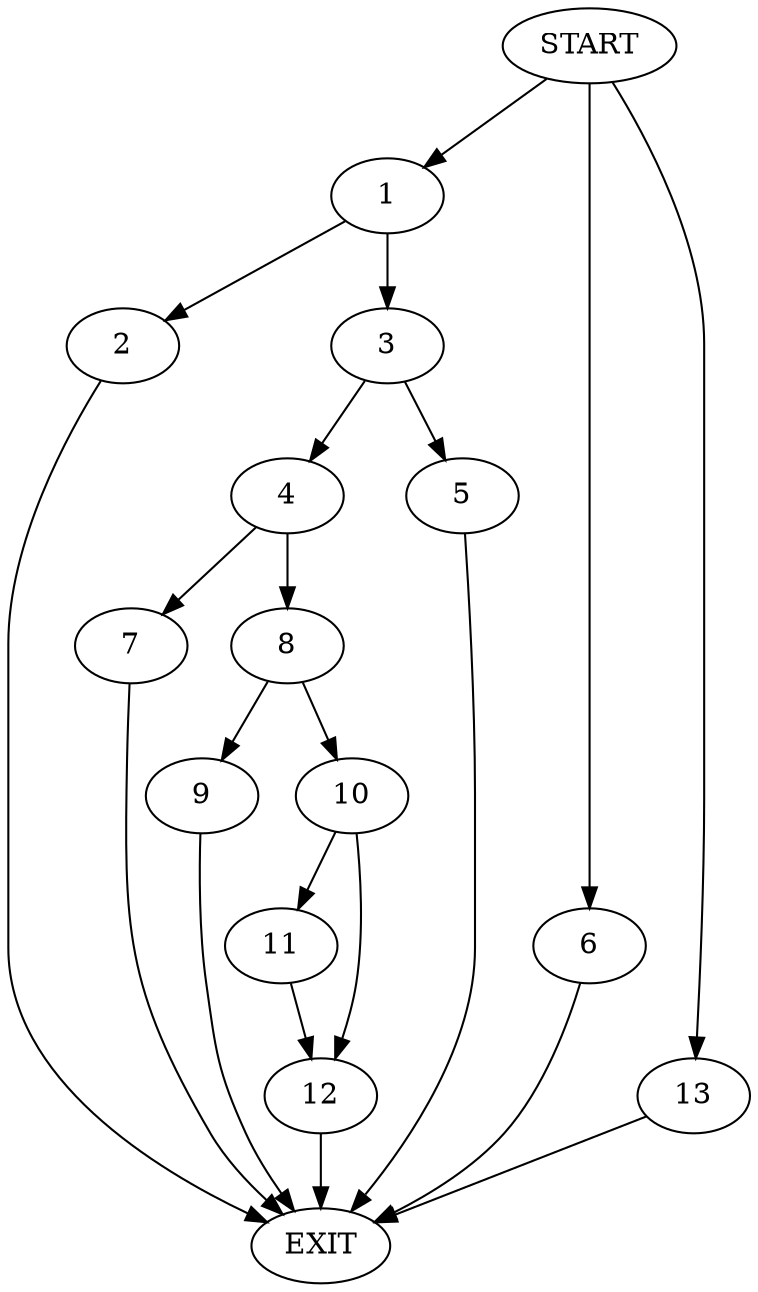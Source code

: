 digraph {
0 [label="START"]
14 [label="EXIT"]
0 -> 1
1 -> 2
1 -> 3
3 -> 4
3 -> 5
2 -> 14
0 -> 6
6 -> 14
4 -> 7
4 -> 8
5 -> 14
7 -> 14
8 -> 9
8 -> 10
10 -> 11
10 -> 12
9 -> 14
0 -> 13
13 -> 14
11 -> 12
12 -> 14
}
